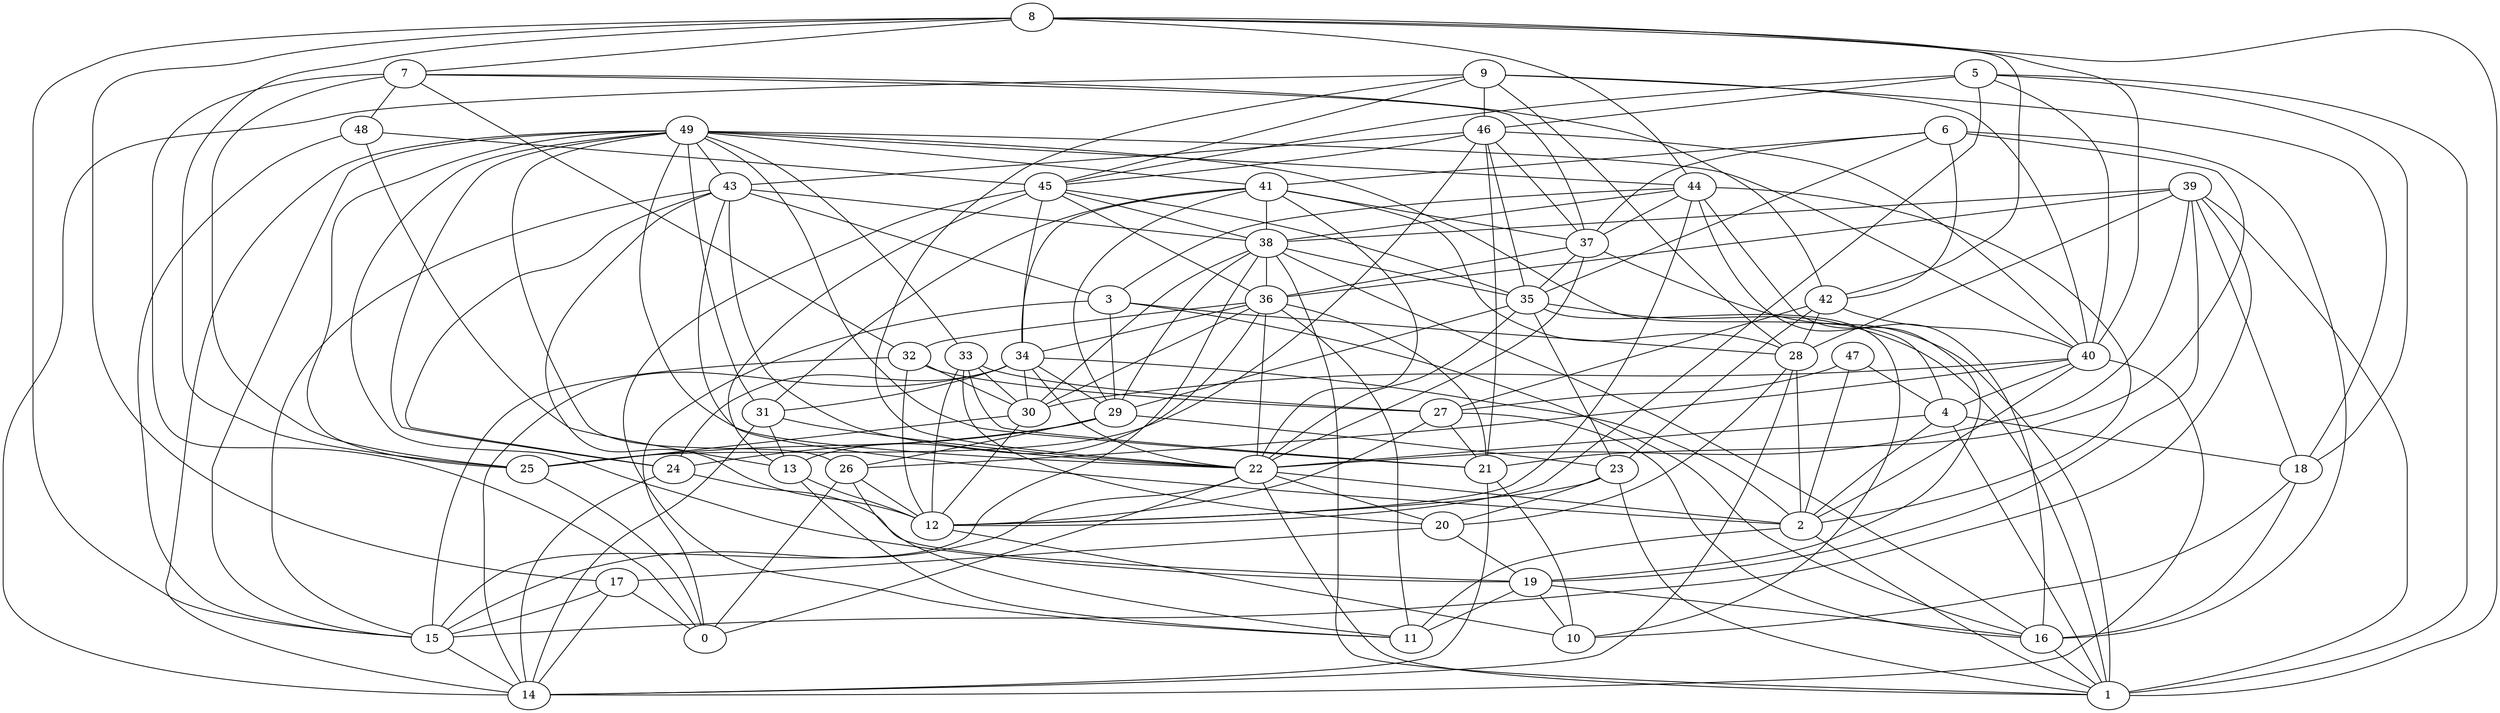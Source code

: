 digraph GG_graph {

subgraph G_graph {
edge [color = black]
"13" -> "12" [dir = none]
"47" -> "4" [dir = none]
"31" -> "22" [dir = none]
"39" -> "1" [dir = none]
"17" -> "15" [dir = none]
"40" -> "30" [dir = none]
"8" -> "15" [dir = none]
"33" -> "27" [dir = none]
"48" -> "15" [dir = none]
"22" -> "20" [dir = none]
"37" -> "35" [dir = none]
"26" -> "11" [dir = none]
"26" -> "12" [dir = none]
"32" -> "27" [dir = none]
"32" -> "30" [dir = none]
"32" -> "12" [dir = none]
"7" -> "48" [dir = none]
"29" -> "25" [dir = none]
"9" -> "28" [dir = none]
"9" -> "46" [dir = none]
"5" -> "18" [dir = none]
"5" -> "46" [dir = none]
"46" -> "21" [dir = none]
"46" -> "43" [dir = none]
"41" -> "37" [dir = none]
"38" -> "1" [dir = none]
"38" -> "15" [dir = none]
"38" -> "29" [dir = none]
"19" -> "10" [dir = none]
"43" -> "3" [dir = none]
"43" -> "22" [dir = none]
"43" -> "12" [dir = none]
"43" -> "38" [dir = none]
"36" -> "32" [dir = none]
"42" -> "27" [dir = none]
"49" -> "44" [dir = none]
"49" -> "14" [dir = none]
"49" -> "19" [dir = none]
"49" -> "43" [dir = none]
"25" -> "0" [dir = none]
"2" -> "1" [dir = none]
"3" -> "16" [dir = none]
"6" -> "42" [dir = none]
"45" -> "34" [dir = none]
"45" -> "35" [dir = none]
"45" -> "36" [dir = none]
"4" -> "2" [dir = none]
"35" -> "23" [dir = none]
"34" -> "24" [dir = none]
"49" -> "40" [dir = none]
"6" -> "16" [dir = none]
"41" -> "28" [dir = none]
"9" -> "14" [dir = none]
"44" -> "16" [dir = none]
"7" -> "32" [dir = none]
"46" -> "40" [dir = none]
"49" -> "21" [dir = none]
"37" -> "1" [dir = none]
"23" -> "12" [dir = none]
"49" -> "26" [dir = none]
"49" -> "22" [dir = none]
"49" -> "31" [dir = none]
"46" -> "25" [dir = none]
"33" -> "21" [dir = none]
"34" -> "22" [dir = none]
"29" -> "24" [dir = none]
"38" -> "30" [dir = none]
"33" -> "12" [dir = none]
"42" -> "28" [dir = none]
"5" -> "45" [dir = none]
"35" -> "1" [dir = none]
"46" -> "37" [dir = none]
"26" -> "0" [dir = none]
"16" -> "1" [dir = none]
"3" -> "28" [dir = none]
"20" -> "17" [dir = none]
"8" -> "7" [dir = none]
"3" -> "0" [dir = none]
"36" -> "21" [dir = none]
"8" -> "40" [dir = none]
"49" -> "33" [dir = none]
"34" -> "2" [dir = none]
"22" -> "1" [dir = none]
"41" -> "31" [dir = none]
"8" -> "25" [dir = none]
"6" -> "35" [dir = none]
"4" -> "18" [dir = none]
"35" -> "10" [dir = none]
"28" -> "14" [dir = none]
"17" -> "14" [dir = none]
"24" -> "14" [dir = none]
"42" -> "23" [dir = none]
"38" -> "16" [dir = none]
"34" -> "30" [dir = none]
"36" -> "11" [dir = none]
"27" -> "21" [dir = none]
"48" -> "45" [dir = none]
"22" -> "2" [dir = none]
"19" -> "16" [dir = none]
"27" -> "16" [dir = none]
"41" -> "38" [dir = none]
"6" -> "21" [dir = none]
"21" -> "10" [dir = none]
"39" -> "36" [dir = none]
"46" -> "45" [dir = none]
"4" -> "22" [dir = none]
"48" -> "13" [dir = none]
"8" -> "17" [dir = none]
"15" -> "14" [dir = none]
"9" -> "22" [dir = none]
"35" -> "29" [dir = none]
"36" -> "34" [dir = none]
"34" -> "14" [dir = none]
"44" -> "3" [dir = none]
"33" -> "20" [dir = none]
"8" -> "44" [dir = none]
"44" -> "37" [dir = none]
"7" -> "0" [dir = none]
"44" -> "12" [dir = none]
"42" -> "40" [dir = none]
"47" -> "2" [dir = none]
"23" -> "1" [dir = none]
"39" -> "15" [dir = none]
"49" -> "25" [dir = none]
"41" -> "29" [dir = none]
"23" -> "20" [dir = none]
"40" -> "26" [dir = none]
"46" -> "35" [dir = none]
"44" -> "19" [dir = none]
"38" -> "35" [dir = none]
"41" -> "34" [dir = none]
"47" -> "27" [dir = none]
"4" -> "1" [dir = none]
"41" -> "22" [dir = none]
"12" -> "10" [dir = none]
"35" -> "22" [dir = none]
"6" -> "37" [dir = none]
"21" -> "14" [dir = none]
"39" -> "28" [dir = none]
"43" -> "2" [dir = none]
"27" -> "12" [dir = none]
"37" -> "36" [dir = none]
"9" -> "18" [dir = none]
"3" -> "29" [dir = none]
"7" -> "37" [dir = none]
"37" -> "22" [dir = none]
"8" -> "42" [dir = none]
"49" -> "4" [dir = none]
"43" -> "24" [dir = none]
"45" -> "11" [dir = none]
"9" -> "45" [dir = none]
"17" -> "0" [dir = none]
"36" -> "13" [dir = none]
"33" -> "30" [dir = none]
"39" -> "38" [dir = none]
"2" -> "11" [dir = none]
"19" -> "11" [dir = none]
"32" -> "15" [dir = none]
"45" -> "13" [dir = none]
"7" -> "42" [dir = none]
"20" -> "19" [dir = none]
"34" -> "29" [dir = none]
"49" -> "15" [dir = none]
"49" -> "41" [dir = none]
"39" -> "22" [dir = none]
"40" -> "14" [dir = none]
"31" -> "14" [dir = none]
"30" -> "12" [dir = none]
"49" -> "24" [dir = none]
"36" -> "30" [dir = none]
"8" -> "1" [dir = none]
"9" -> "40" [dir = none]
"44" -> "38" [dir = none]
"29" -> "23" [dir = none]
"28" -> "20" [dir = none]
"5" -> "1" [dir = none]
"5" -> "12" [dir = none]
"13" -> "11" [dir = none]
"40" -> "4" [dir = none]
"24" -> "19" [dir = none]
"18" -> "16" [dir = none]
"28" -> "2" [dir = none]
"31" -> "13" [dir = none]
"5" -> "40" [dir = none]
"18" -> "10" [dir = none]
"43" -> "15" [dir = none]
"36" -> "22" [dir = none]
"38" -> "36" [dir = none]
"39" -> "19" [dir = none]
"39" -> "18" [dir = none]
"45" -> "38" [dir = none]
"30" -> "25" [dir = none]
"29" -> "26" [dir = none]
"40" -> "2" [dir = none]
"44" -> "2" [dir = none]
"34" -> "31" [dir = none]
"22" -> "0" [dir = none]
"22" -> "15" [dir = none]
"6" -> "41" [dir = none]
"7" -> "25" [dir = none]
}

}
